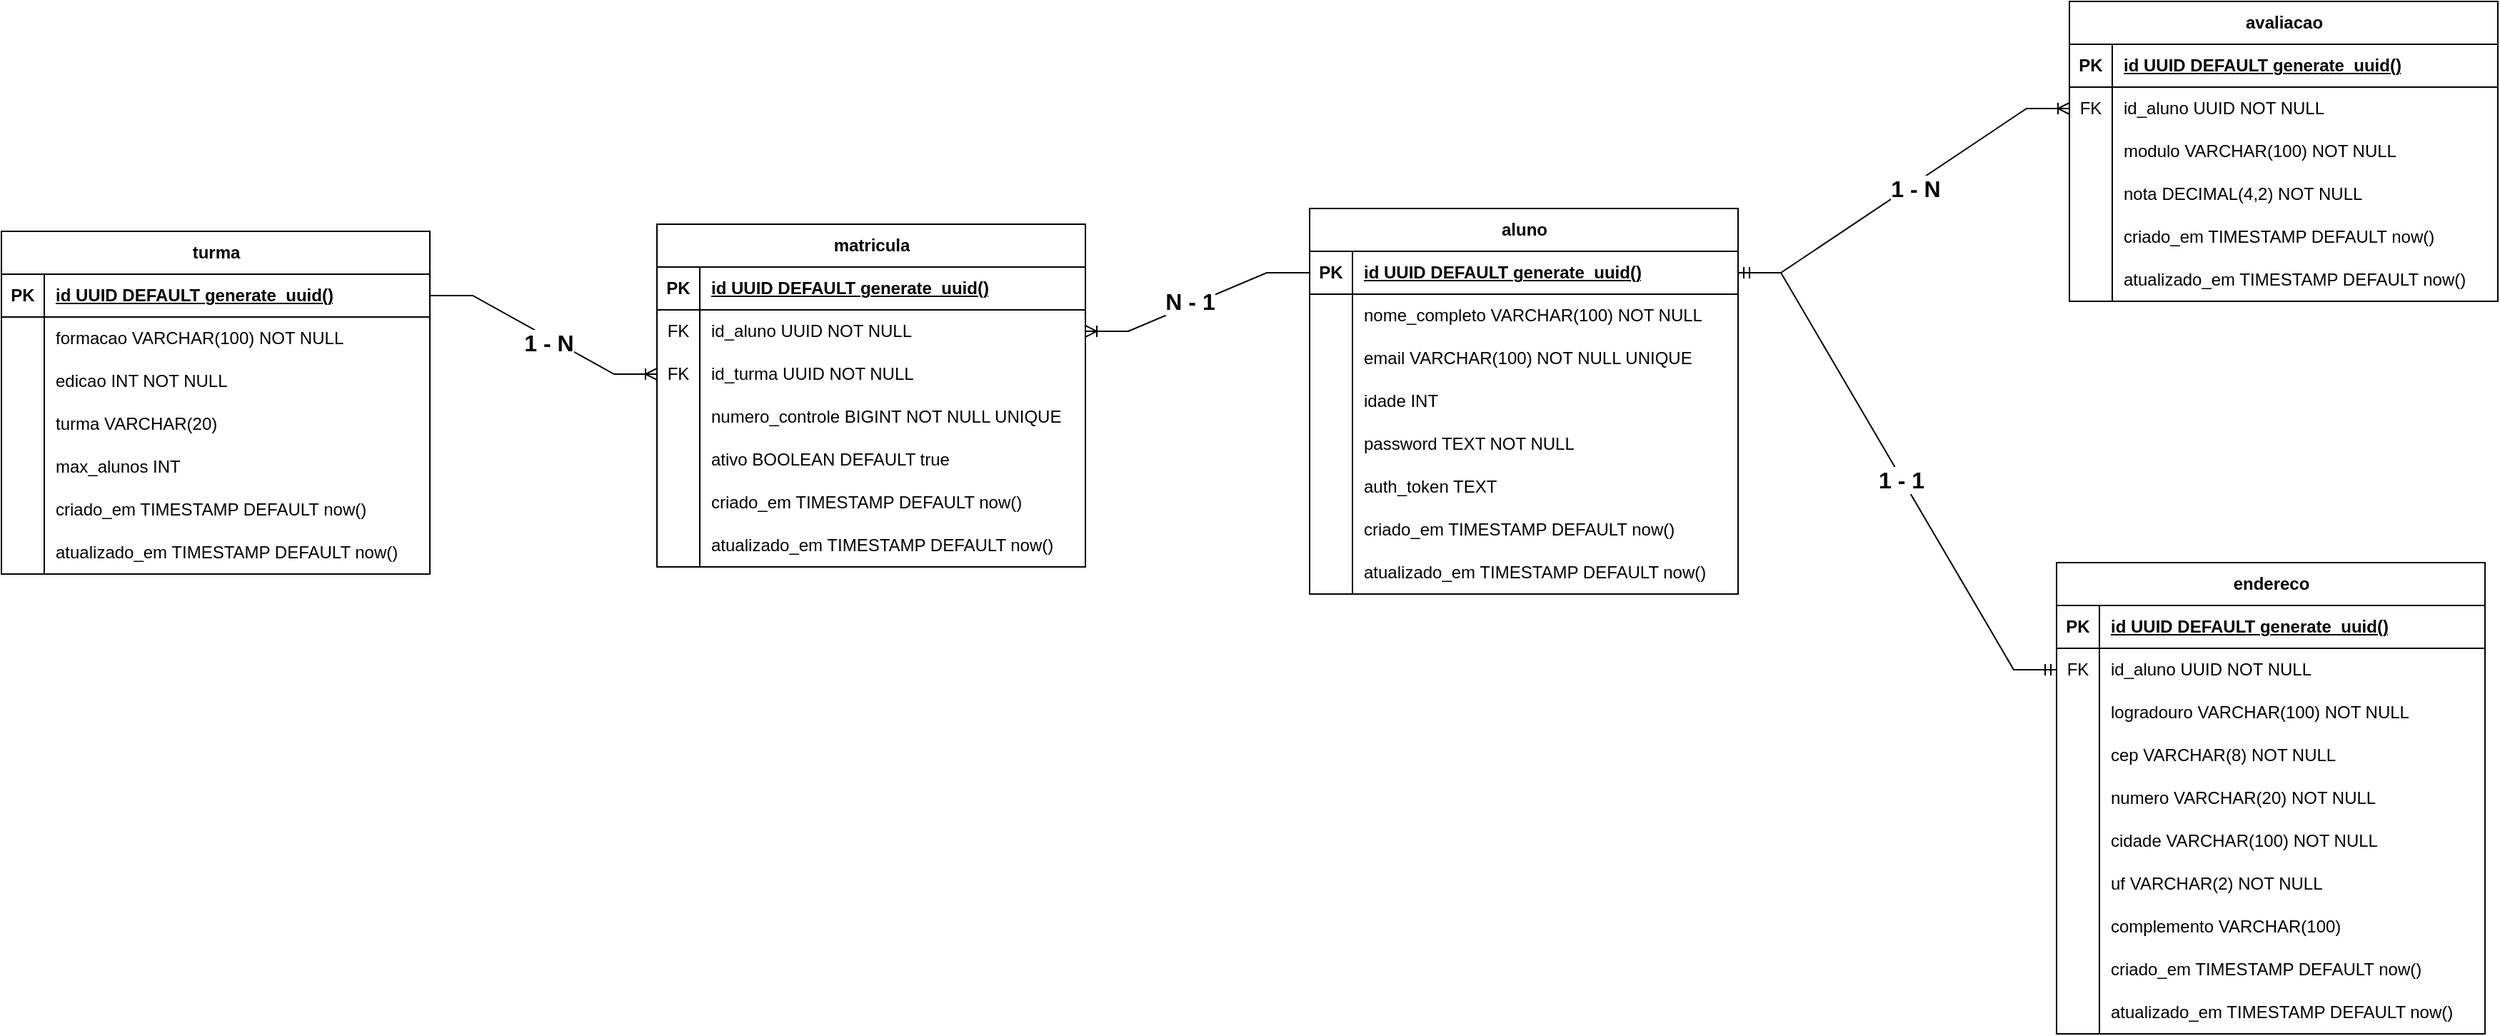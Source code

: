 <mxfile version="22.0.2" type="device">
  <diagram name="Página-1" id="MQckvQsG49HHgghjXmhb">
    <mxGraphModel dx="2475" dy="996" grid="0" gridSize="10" guides="0" tooltips="1" connect="1" arrows="1" fold="1" page="0" pageScale="1" pageWidth="827" pageHeight="1169" math="0" shadow="0">
      <root>
        <mxCell id="0" />
        <mxCell id="1" parent="0" />
        <mxCell id="dk0z6_nSJrX1rPPUBmj8-1" value="aluno" style="shape=table;startSize=30;container=1;collapsible=1;childLayout=tableLayout;fixedRows=1;rowLines=0;fontStyle=1;align=center;resizeLast=1;html=1;" parent="1" vertex="1">
          <mxGeometry x="-260" y="90" width="300" height="270" as="geometry" />
        </mxCell>
        <mxCell id="dk0z6_nSJrX1rPPUBmj8-2" value="" style="shape=tableRow;horizontal=0;startSize=0;swimlaneHead=0;swimlaneBody=0;fillColor=none;collapsible=0;dropTarget=0;points=[[0,0.5],[1,0.5]];portConstraint=eastwest;top=0;left=0;right=0;bottom=1;" parent="dk0z6_nSJrX1rPPUBmj8-1" vertex="1">
          <mxGeometry y="30" width="300" height="30" as="geometry" />
        </mxCell>
        <mxCell id="dk0z6_nSJrX1rPPUBmj8-3" value="PK" style="shape=partialRectangle;connectable=0;fillColor=none;top=0;left=0;bottom=0;right=0;fontStyle=1;overflow=hidden;whiteSpace=wrap;html=1;" parent="dk0z6_nSJrX1rPPUBmj8-2" vertex="1">
          <mxGeometry width="30" height="30" as="geometry">
            <mxRectangle width="30" height="30" as="alternateBounds" />
          </mxGeometry>
        </mxCell>
        <mxCell id="dk0z6_nSJrX1rPPUBmj8-4" value="id UUID DEFAULT generate_uuid()" style="shape=partialRectangle;connectable=0;fillColor=none;top=0;left=0;bottom=0;right=0;align=left;spacingLeft=6;fontStyle=5;overflow=hidden;whiteSpace=wrap;html=1;" parent="dk0z6_nSJrX1rPPUBmj8-2" vertex="1">
          <mxGeometry x="30" width="270" height="30" as="geometry">
            <mxRectangle width="270" height="30" as="alternateBounds" />
          </mxGeometry>
        </mxCell>
        <mxCell id="dk0z6_nSJrX1rPPUBmj8-5" value="" style="shape=tableRow;horizontal=0;startSize=0;swimlaneHead=0;swimlaneBody=0;fillColor=none;collapsible=0;dropTarget=0;points=[[0,0.5],[1,0.5]];portConstraint=eastwest;top=0;left=0;right=0;bottom=0;" parent="dk0z6_nSJrX1rPPUBmj8-1" vertex="1">
          <mxGeometry y="60" width="300" height="30" as="geometry" />
        </mxCell>
        <mxCell id="dk0z6_nSJrX1rPPUBmj8-6" value="" style="shape=partialRectangle;connectable=0;fillColor=none;top=0;left=0;bottom=0;right=0;editable=1;overflow=hidden;whiteSpace=wrap;html=1;" parent="dk0z6_nSJrX1rPPUBmj8-5" vertex="1">
          <mxGeometry width="30" height="30" as="geometry">
            <mxRectangle width="30" height="30" as="alternateBounds" />
          </mxGeometry>
        </mxCell>
        <mxCell id="dk0z6_nSJrX1rPPUBmj8-7" value="nome_completo VARCHAR(100) NOT NULL" style="shape=partialRectangle;connectable=0;fillColor=none;top=0;left=0;bottom=0;right=0;align=left;spacingLeft=6;overflow=hidden;whiteSpace=wrap;html=1;" parent="dk0z6_nSJrX1rPPUBmj8-5" vertex="1">
          <mxGeometry x="30" width="270" height="30" as="geometry">
            <mxRectangle width="270" height="30" as="alternateBounds" />
          </mxGeometry>
        </mxCell>
        <mxCell id="dk0z6_nSJrX1rPPUBmj8-8" value="" style="shape=tableRow;horizontal=0;startSize=0;swimlaneHead=0;swimlaneBody=0;fillColor=none;collapsible=0;dropTarget=0;points=[[0,0.5],[1,0.5]];portConstraint=eastwest;top=0;left=0;right=0;bottom=0;" parent="dk0z6_nSJrX1rPPUBmj8-1" vertex="1">
          <mxGeometry y="90" width="300" height="30" as="geometry" />
        </mxCell>
        <mxCell id="dk0z6_nSJrX1rPPUBmj8-9" value="" style="shape=partialRectangle;connectable=0;fillColor=none;top=0;left=0;bottom=0;right=0;editable=1;overflow=hidden;whiteSpace=wrap;html=1;" parent="dk0z6_nSJrX1rPPUBmj8-8" vertex="1">
          <mxGeometry width="30" height="30" as="geometry">
            <mxRectangle width="30" height="30" as="alternateBounds" />
          </mxGeometry>
        </mxCell>
        <mxCell id="dk0z6_nSJrX1rPPUBmj8-10" value="email VARCHAR(100) NOT NULL UNIQUE" style="shape=partialRectangle;connectable=0;fillColor=none;top=0;left=0;bottom=0;right=0;align=left;spacingLeft=6;overflow=hidden;whiteSpace=wrap;html=1;" parent="dk0z6_nSJrX1rPPUBmj8-8" vertex="1">
          <mxGeometry x="30" width="270" height="30" as="geometry">
            <mxRectangle width="270" height="30" as="alternateBounds" />
          </mxGeometry>
        </mxCell>
        <mxCell id="dk0z6_nSJrX1rPPUBmj8-11" value="" style="shape=tableRow;horizontal=0;startSize=0;swimlaneHead=0;swimlaneBody=0;fillColor=none;collapsible=0;dropTarget=0;points=[[0,0.5],[1,0.5]];portConstraint=eastwest;top=0;left=0;right=0;bottom=0;" parent="dk0z6_nSJrX1rPPUBmj8-1" vertex="1">
          <mxGeometry y="120" width="300" height="30" as="geometry" />
        </mxCell>
        <mxCell id="dk0z6_nSJrX1rPPUBmj8-12" value="" style="shape=partialRectangle;connectable=0;fillColor=none;top=0;left=0;bottom=0;right=0;editable=1;overflow=hidden;whiteSpace=wrap;html=1;" parent="dk0z6_nSJrX1rPPUBmj8-11" vertex="1">
          <mxGeometry width="30" height="30" as="geometry">
            <mxRectangle width="30" height="30" as="alternateBounds" />
          </mxGeometry>
        </mxCell>
        <mxCell id="dk0z6_nSJrX1rPPUBmj8-13" value="idade INT" style="shape=partialRectangle;connectable=0;fillColor=none;top=0;left=0;bottom=0;right=0;align=left;spacingLeft=6;overflow=hidden;whiteSpace=wrap;html=1;" parent="dk0z6_nSJrX1rPPUBmj8-11" vertex="1">
          <mxGeometry x="30" width="270" height="30" as="geometry">
            <mxRectangle width="270" height="30" as="alternateBounds" />
          </mxGeometry>
        </mxCell>
        <mxCell id="dk0z6_nSJrX1rPPUBmj8-14" style="shape=tableRow;horizontal=0;startSize=0;swimlaneHead=0;swimlaneBody=0;fillColor=none;collapsible=0;dropTarget=0;points=[[0,0.5],[1,0.5]];portConstraint=eastwest;top=0;left=0;right=0;bottom=0;" parent="dk0z6_nSJrX1rPPUBmj8-1" vertex="1">
          <mxGeometry y="150" width="300" height="30" as="geometry" />
        </mxCell>
        <mxCell id="dk0z6_nSJrX1rPPUBmj8-15" style="shape=partialRectangle;connectable=0;fillColor=none;top=0;left=0;bottom=0;right=0;editable=1;overflow=hidden;whiteSpace=wrap;html=1;" parent="dk0z6_nSJrX1rPPUBmj8-14" vertex="1">
          <mxGeometry width="30" height="30" as="geometry">
            <mxRectangle width="30" height="30" as="alternateBounds" />
          </mxGeometry>
        </mxCell>
        <mxCell id="dk0z6_nSJrX1rPPUBmj8-16" value="password TEXT NOT NULL" style="shape=partialRectangle;connectable=0;fillColor=none;top=0;left=0;bottom=0;right=0;align=left;spacingLeft=6;overflow=hidden;whiteSpace=wrap;html=1;" parent="dk0z6_nSJrX1rPPUBmj8-14" vertex="1">
          <mxGeometry x="30" width="270" height="30" as="geometry">
            <mxRectangle width="270" height="30" as="alternateBounds" />
          </mxGeometry>
        </mxCell>
        <mxCell id="dk0z6_nSJrX1rPPUBmj8-26" style="shape=tableRow;horizontal=0;startSize=0;swimlaneHead=0;swimlaneBody=0;fillColor=none;collapsible=0;dropTarget=0;points=[[0,0.5],[1,0.5]];portConstraint=eastwest;top=0;left=0;right=0;bottom=0;" parent="dk0z6_nSJrX1rPPUBmj8-1" vertex="1">
          <mxGeometry y="180" width="300" height="30" as="geometry" />
        </mxCell>
        <mxCell id="dk0z6_nSJrX1rPPUBmj8-27" style="shape=partialRectangle;connectable=0;fillColor=none;top=0;left=0;bottom=0;right=0;editable=1;overflow=hidden;whiteSpace=wrap;html=1;" parent="dk0z6_nSJrX1rPPUBmj8-26" vertex="1">
          <mxGeometry width="30" height="30" as="geometry">
            <mxRectangle width="30" height="30" as="alternateBounds" />
          </mxGeometry>
        </mxCell>
        <mxCell id="dk0z6_nSJrX1rPPUBmj8-28" value="auth_token TEXT" style="shape=partialRectangle;connectable=0;fillColor=none;top=0;left=0;bottom=0;right=0;align=left;spacingLeft=6;overflow=hidden;whiteSpace=wrap;html=1;" parent="dk0z6_nSJrX1rPPUBmj8-26" vertex="1">
          <mxGeometry x="30" width="270" height="30" as="geometry">
            <mxRectangle width="270" height="30" as="alternateBounds" />
          </mxGeometry>
        </mxCell>
        <mxCell id="dk0z6_nSJrX1rPPUBmj8-17" style="shape=tableRow;horizontal=0;startSize=0;swimlaneHead=0;swimlaneBody=0;fillColor=none;collapsible=0;dropTarget=0;points=[[0,0.5],[1,0.5]];portConstraint=eastwest;top=0;left=0;right=0;bottom=0;" parent="dk0z6_nSJrX1rPPUBmj8-1" vertex="1">
          <mxGeometry y="210" width="300" height="30" as="geometry" />
        </mxCell>
        <mxCell id="dk0z6_nSJrX1rPPUBmj8-18" style="shape=partialRectangle;connectable=0;fillColor=none;top=0;left=0;bottom=0;right=0;editable=1;overflow=hidden;whiteSpace=wrap;html=1;" parent="dk0z6_nSJrX1rPPUBmj8-17" vertex="1">
          <mxGeometry width="30" height="30" as="geometry">
            <mxRectangle width="30" height="30" as="alternateBounds" />
          </mxGeometry>
        </mxCell>
        <mxCell id="dk0z6_nSJrX1rPPUBmj8-19" value="criado_em TIMESTAMP DEFAULT now()" style="shape=partialRectangle;connectable=0;fillColor=none;top=0;left=0;bottom=0;right=0;align=left;spacingLeft=6;overflow=hidden;whiteSpace=wrap;html=1;" parent="dk0z6_nSJrX1rPPUBmj8-17" vertex="1">
          <mxGeometry x="30" width="270" height="30" as="geometry">
            <mxRectangle width="270" height="30" as="alternateBounds" />
          </mxGeometry>
        </mxCell>
        <mxCell id="dk0z6_nSJrX1rPPUBmj8-20" style="shape=tableRow;horizontal=0;startSize=0;swimlaneHead=0;swimlaneBody=0;fillColor=none;collapsible=0;dropTarget=0;points=[[0,0.5],[1,0.5]];portConstraint=eastwest;top=0;left=0;right=0;bottom=0;" parent="dk0z6_nSJrX1rPPUBmj8-1" vertex="1">
          <mxGeometry y="240" width="300" height="30" as="geometry" />
        </mxCell>
        <mxCell id="dk0z6_nSJrX1rPPUBmj8-21" style="shape=partialRectangle;connectable=0;fillColor=none;top=0;left=0;bottom=0;right=0;editable=1;overflow=hidden;whiteSpace=wrap;html=1;" parent="dk0z6_nSJrX1rPPUBmj8-20" vertex="1">
          <mxGeometry width="30" height="30" as="geometry">
            <mxRectangle width="30" height="30" as="alternateBounds" />
          </mxGeometry>
        </mxCell>
        <mxCell id="dk0z6_nSJrX1rPPUBmj8-22" value="atualizado_em TIMESTAMP DEFAULT now()" style="shape=partialRectangle;connectable=0;fillColor=none;top=0;left=0;bottom=0;right=0;align=left;spacingLeft=6;overflow=hidden;whiteSpace=wrap;html=1;" parent="dk0z6_nSJrX1rPPUBmj8-20" vertex="1">
          <mxGeometry x="30" width="270" height="30" as="geometry">
            <mxRectangle width="270" height="30" as="alternateBounds" />
          </mxGeometry>
        </mxCell>
        <mxCell id="dk0z6_nSJrX1rPPUBmj8-29" value="endereco" style="shape=table;startSize=30;container=1;collapsible=1;childLayout=tableLayout;fixedRows=1;rowLines=0;fontStyle=1;align=center;resizeLast=1;html=1;" parent="1" vertex="1">
          <mxGeometry x="263" y="338" width="300" height="330" as="geometry" />
        </mxCell>
        <mxCell id="dk0z6_nSJrX1rPPUBmj8-30" value="" style="shape=tableRow;horizontal=0;startSize=0;swimlaneHead=0;swimlaneBody=0;fillColor=none;collapsible=0;dropTarget=0;points=[[0,0.5],[1,0.5]];portConstraint=eastwest;top=0;left=0;right=0;bottom=1;" parent="dk0z6_nSJrX1rPPUBmj8-29" vertex="1">
          <mxGeometry y="30" width="300" height="30" as="geometry" />
        </mxCell>
        <mxCell id="dk0z6_nSJrX1rPPUBmj8-31" value="PK" style="shape=partialRectangle;connectable=0;fillColor=none;top=0;left=0;bottom=0;right=0;fontStyle=1;overflow=hidden;whiteSpace=wrap;html=1;" parent="dk0z6_nSJrX1rPPUBmj8-30" vertex="1">
          <mxGeometry width="30" height="30" as="geometry">
            <mxRectangle width="30" height="30" as="alternateBounds" />
          </mxGeometry>
        </mxCell>
        <mxCell id="dk0z6_nSJrX1rPPUBmj8-32" value="id UUID DEFAULT generate_uuid()" style="shape=partialRectangle;connectable=0;fillColor=none;top=0;left=0;bottom=0;right=0;align=left;spacingLeft=6;fontStyle=5;overflow=hidden;whiteSpace=wrap;html=1;" parent="dk0z6_nSJrX1rPPUBmj8-30" vertex="1">
          <mxGeometry x="30" width="270" height="30" as="geometry">
            <mxRectangle width="270" height="30" as="alternateBounds" />
          </mxGeometry>
        </mxCell>
        <mxCell id="dk0z6_nSJrX1rPPUBmj8-61" style="shape=tableRow;horizontal=0;startSize=0;swimlaneHead=0;swimlaneBody=0;fillColor=none;collapsible=0;dropTarget=0;points=[[0,0.5],[1,0.5]];portConstraint=eastwest;top=0;left=0;right=0;bottom=0;" parent="dk0z6_nSJrX1rPPUBmj8-29" vertex="1">
          <mxGeometry y="60" width="300" height="30" as="geometry" />
        </mxCell>
        <mxCell id="dk0z6_nSJrX1rPPUBmj8-62" value="FK" style="shape=partialRectangle;connectable=0;fillColor=none;top=0;left=0;bottom=0;right=0;editable=1;overflow=hidden;whiteSpace=wrap;html=1;" parent="dk0z6_nSJrX1rPPUBmj8-61" vertex="1">
          <mxGeometry width="30" height="30" as="geometry">
            <mxRectangle width="30" height="30" as="alternateBounds" />
          </mxGeometry>
        </mxCell>
        <mxCell id="dk0z6_nSJrX1rPPUBmj8-63" value="id_aluno UUID NOT NULL" style="shape=partialRectangle;connectable=0;fillColor=none;top=0;left=0;bottom=0;right=0;align=left;spacingLeft=6;overflow=hidden;whiteSpace=wrap;html=1;" parent="dk0z6_nSJrX1rPPUBmj8-61" vertex="1">
          <mxGeometry x="30" width="270" height="30" as="geometry">
            <mxRectangle width="270" height="30" as="alternateBounds" />
          </mxGeometry>
        </mxCell>
        <mxCell id="dk0z6_nSJrX1rPPUBmj8-33" value="" style="shape=tableRow;horizontal=0;startSize=0;swimlaneHead=0;swimlaneBody=0;fillColor=none;collapsible=0;dropTarget=0;points=[[0,0.5],[1,0.5]];portConstraint=eastwest;top=0;left=0;right=0;bottom=0;" parent="dk0z6_nSJrX1rPPUBmj8-29" vertex="1">
          <mxGeometry y="90" width="300" height="30" as="geometry" />
        </mxCell>
        <mxCell id="dk0z6_nSJrX1rPPUBmj8-34" value="" style="shape=partialRectangle;connectable=0;fillColor=none;top=0;left=0;bottom=0;right=0;editable=1;overflow=hidden;whiteSpace=wrap;html=1;" parent="dk0z6_nSJrX1rPPUBmj8-33" vertex="1">
          <mxGeometry width="30" height="30" as="geometry">
            <mxRectangle width="30" height="30" as="alternateBounds" />
          </mxGeometry>
        </mxCell>
        <mxCell id="dk0z6_nSJrX1rPPUBmj8-35" value="logradouro VARCHAR(100) NOT NULL" style="shape=partialRectangle;connectable=0;fillColor=none;top=0;left=0;bottom=0;right=0;align=left;spacingLeft=6;overflow=hidden;whiteSpace=wrap;html=1;" parent="dk0z6_nSJrX1rPPUBmj8-33" vertex="1">
          <mxGeometry x="30" width="270" height="30" as="geometry">
            <mxRectangle width="270" height="30" as="alternateBounds" />
          </mxGeometry>
        </mxCell>
        <mxCell id="dk0z6_nSJrX1rPPUBmj8-36" value="" style="shape=tableRow;horizontal=0;startSize=0;swimlaneHead=0;swimlaneBody=0;fillColor=none;collapsible=0;dropTarget=0;points=[[0,0.5],[1,0.5]];portConstraint=eastwest;top=0;left=0;right=0;bottom=0;" parent="dk0z6_nSJrX1rPPUBmj8-29" vertex="1">
          <mxGeometry y="120" width="300" height="30" as="geometry" />
        </mxCell>
        <mxCell id="dk0z6_nSJrX1rPPUBmj8-37" value="" style="shape=partialRectangle;connectable=0;fillColor=none;top=0;left=0;bottom=0;right=0;editable=1;overflow=hidden;whiteSpace=wrap;html=1;" parent="dk0z6_nSJrX1rPPUBmj8-36" vertex="1">
          <mxGeometry width="30" height="30" as="geometry">
            <mxRectangle width="30" height="30" as="alternateBounds" />
          </mxGeometry>
        </mxCell>
        <mxCell id="dk0z6_nSJrX1rPPUBmj8-38" value="cep VARCHAR(8) NOT NULL" style="shape=partialRectangle;connectable=0;fillColor=none;top=0;left=0;bottom=0;right=0;align=left;spacingLeft=6;overflow=hidden;whiteSpace=wrap;html=1;" parent="dk0z6_nSJrX1rPPUBmj8-36" vertex="1">
          <mxGeometry x="30" width="270" height="30" as="geometry">
            <mxRectangle width="270" height="30" as="alternateBounds" />
          </mxGeometry>
        </mxCell>
        <mxCell id="dk0z6_nSJrX1rPPUBmj8-39" value="" style="shape=tableRow;horizontal=0;startSize=0;swimlaneHead=0;swimlaneBody=0;fillColor=none;collapsible=0;dropTarget=0;points=[[0,0.5],[1,0.5]];portConstraint=eastwest;top=0;left=0;right=0;bottom=0;" parent="dk0z6_nSJrX1rPPUBmj8-29" vertex="1">
          <mxGeometry y="150" width="300" height="30" as="geometry" />
        </mxCell>
        <mxCell id="dk0z6_nSJrX1rPPUBmj8-40" value="" style="shape=partialRectangle;connectable=0;fillColor=none;top=0;left=0;bottom=0;right=0;editable=1;overflow=hidden;whiteSpace=wrap;html=1;" parent="dk0z6_nSJrX1rPPUBmj8-39" vertex="1">
          <mxGeometry width="30" height="30" as="geometry">
            <mxRectangle width="30" height="30" as="alternateBounds" />
          </mxGeometry>
        </mxCell>
        <mxCell id="dk0z6_nSJrX1rPPUBmj8-41" value="numero VARCHAR(20) NOT NULL" style="shape=partialRectangle;connectable=0;fillColor=none;top=0;left=0;bottom=0;right=0;align=left;spacingLeft=6;overflow=hidden;whiteSpace=wrap;html=1;" parent="dk0z6_nSJrX1rPPUBmj8-39" vertex="1">
          <mxGeometry x="30" width="270" height="30" as="geometry">
            <mxRectangle width="270" height="30" as="alternateBounds" />
          </mxGeometry>
        </mxCell>
        <mxCell id="dk0z6_nSJrX1rPPUBmj8-42" style="shape=tableRow;horizontal=0;startSize=0;swimlaneHead=0;swimlaneBody=0;fillColor=none;collapsible=0;dropTarget=0;points=[[0,0.5],[1,0.5]];portConstraint=eastwest;top=0;left=0;right=0;bottom=0;" parent="dk0z6_nSJrX1rPPUBmj8-29" vertex="1">
          <mxGeometry y="180" width="300" height="30" as="geometry" />
        </mxCell>
        <mxCell id="dk0z6_nSJrX1rPPUBmj8-43" style="shape=partialRectangle;connectable=0;fillColor=none;top=0;left=0;bottom=0;right=0;editable=1;overflow=hidden;whiteSpace=wrap;html=1;" parent="dk0z6_nSJrX1rPPUBmj8-42" vertex="1">
          <mxGeometry width="30" height="30" as="geometry">
            <mxRectangle width="30" height="30" as="alternateBounds" />
          </mxGeometry>
        </mxCell>
        <mxCell id="dk0z6_nSJrX1rPPUBmj8-44" value="cidade VARCHAR(100) NOT NULL" style="shape=partialRectangle;connectable=0;fillColor=none;top=0;left=0;bottom=0;right=0;align=left;spacingLeft=6;overflow=hidden;whiteSpace=wrap;html=1;" parent="dk0z6_nSJrX1rPPUBmj8-42" vertex="1">
          <mxGeometry x="30" width="270" height="30" as="geometry">
            <mxRectangle width="270" height="30" as="alternateBounds" />
          </mxGeometry>
        </mxCell>
        <mxCell id="dk0z6_nSJrX1rPPUBmj8-58" style="shape=tableRow;horizontal=0;startSize=0;swimlaneHead=0;swimlaneBody=0;fillColor=none;collapsible=0;dropTarget=0;points=[[0,0.5],[1,0.5]];portConstraint=eastwest;top=0;left=0;right=0;bottom=0;" parent="dk0z6_nSJrX1rPPUBmj8-29" vertex="1">
          <mxGeometry y="210" width="300" height="30" as="geometry" />
        </mxCell>
        <mxCell id="dk0z6_nSJrX1rPPUBmj8-59" style="shape=partialRectangle;connectable=0;fillColor=none;top=0;left=0;bottom=0;right=0;editable=1;overflow=hidden;whiteSpace=wrap;html=1;" parent="dk0z6_nSJrX1rPPUBmj8-58" vertex="1">
          <mxGeometry width="30" height="30" as="geometry">
            <mxRectangle width="30" height="30" as="alternateBounds" />
          </mxGeometry>
        </mxCell>
        <mxCell id="dk0z6_nSJrX1rPPUBmj8-60" value="uf VARCHAR(2) NOT NULL" style="shape=partialRectangle;connectable=0;fillColor=none;top=0;left=0;bottom=0;right=0;align=left;spacingLeft=6;overflow=hidden;whiteSpace=wrap;html=1;" parent="dk0z6_nSJrX1rPPUBmj8-58" vertex="1">
          <mxGeometry x="30" width="270" height="30" as="geometry">
            <mxRectangle width="270" height="30" as="alternateBounds" />
          </mxGeometry>
        </mxCell>
        <mxCell id="dk0z6_nSJrX1rPPUBmj8-55" style="shape=tableRow;horizontal=0;startSize=0;swimlaneHead=0;swimlaneBody=0;fillColor=none;collapsible=0;dropTarget=0;points=[[0,0.5],[1,0.5]];portConstraint=eastwest;top=0;left=0;right=0;bottom=0;" parent="dk0z6_nSJrX1rPPUBmj8-29" vertex="1">
          <mxGeometry y="240" width="300" height="30" as="geometry" />
        </mxCell>
        <mxCell id="dk0z6_nSJrX1rPPUBmj8-56" style="shape=partialRectangle;connectable=0;fillColor=none;top=0;left=0;bottom=0;right=0;editable=1;overflow=hidden;whiteSpace=wrap;html=1;" parent="dk0z6_nSJrX1rPPUBmj8-55" vertex="1">
          <mxGeometry width="30" height="30" as="geometry">
            <mxRectangle width="30" height="30" as="alternateBounds" />
          </mxGeometry>
        </mxCell>
        <mxCell id="dk0z6_nSJrX1rPPUBmj8-57" value="complemento VARCHAR(100)" style="shape=partialRectangle;connectable=0;fillColor=none;top=0;left=0;bottom=0;right=0;align=left;spacingLeft=6;overflow=hidden;whiteSpace=wrap;html=1;" parent="dk0z6_nSJrX1rPPUBmj8-55" vertex="1">
          <mxGeometry x="30" width="270" height="30" as="geometry">
            <mxRectangle width="270" height="30" as="alternateBounds" />
          </mxGeometry>
        </mxCell>
        <mxCell id="dk0z6_nSJrX1rPPUBmj8-48" style="shape=tableRow;horizontal=0;startSize=0;swimlaneHead=0;swimlaneBody=0;fillColor=none;collapsible=0;dropTarget=0;points=[[0,0.5],[1,0.5]];portConstraint=eastwest;top=0;left=0;right=0;bottom=0;" parent="dk0z6_nSJrX1rPPUBmj8-29" vertex="1">
          <mxGeometry y="270" width="300" height="30" as="geometry" />
        </mxCell>
        <mxCell id="dk0z6_nSJrX1rPPUBmj8-49" style="shape=partialRectangle;connectable=0;fillColor=none;top=0;left=0;bottom=0;right=0;editable=1;overflow=hidden;whiteSpace=wrap;html=1;" parent="dk0z6_nSJrX1rPPUBmj8-48" vertex="1">
          <mxGeometry width="30" height="30" as="geometry">
            <mxRectangle width="30" height="30" as="alternateBounds" />
          </mxGeometry>
        </mxCell>
        <mxCell id="dk0z6_nSJrX1rPPUBmj8-50" value="criado_em TIMESTAMP DEFAULT now()" style="shape=partialRectangle;connectable=0;fillColor=none;top=0;left=0;bottom=0;right=0;align=left;spacingLeft=6;overflow=hidden;whiteSpace=wrap;html=1;" parent="dk0z6_nSJrX1rPPUBmj8-48" vertex="1">
          <mxGeometry x="30" width="270" height="30" as="geometry">
            <mxRectangle width="270" height="30" as="alternateBounds" />
          </mxGeometry>
        </mxCell>
        <mxCell id="dk0z6_nSJrX1rPPUBmj8-51" style="shape=tableRow;horizontal=0;startSize=0;swimlaneHead=0;swimlaneBody=0;fillColor=none;collapsible=0;dropTarget=0;points=[[0,0.5],[1,0.5]];portConstraint=eastwest;top=0;left=0;right=0;bottom=0;" parent="dk0z6_nSJrX1rPPUBmj8-29" vertex="1">
          <mxGeometry y="300" width="300" height="30" as="geometry" />
        </mxCell>
        <mxCell id="dk0z6_nSJrX1rPPUBmj8-52" style="shape=partialRectangle;connectable=0;fillColor=none;top=0;left=0;bottom=0;right=0;editable=1;overflow=hidden;whiteSpace=wrap;html=1;" parent="dk0z6_nSJrX1rPPUBmj8-51" vertex="1">
          <mxGeometry width="30" height="30" as="geometry">
            <mxRectangle width="30" height="30" as="alternateBounds" />
          </mxGeometry>
        </mxCell>
        <mxCell id="dk0z6_nSJrX1rPPUBmj8-53" value="atualizado_em TIMESTAMP DEFAULT now()" style="shape=partialRectangle;connectable=0;fillColor=none;top=0;left=0;bottom=0;right=0;align=left;spacingLeft=6;overflow=hidden;whiteSpace=wrap;html=1;" parent="dk0z6_nSJrX1rPPUBmj8-51" vertex="1">
          <mxGeometry x="30" width="270" height="30" as="geometry">
            <mxRectangle width="270" height="30" as="alternateBounds" />
          </mxGeometry>
        </mxCell>
        <mxCell id="dk0z6_nSJrX1rPPUBmj8-64" value="avaliacao" style="shape=table;startSize=30;container=1;collapsible=1;childLayout=tableLayout;fixedRows=1;rowLines=0;fontStyle=1;align=center;resizeLast=1;html=1;" parent="1" vertex="1">
          <mxGeometry x="272" y="-55" width="300" height="210" as="geometry" />
        </mxCell>
        <mxCell id="dk0z6_nSJrX1rPPUBmj8-65" value="" style="shape=tableRow;horizontal=0;startSize=0;swimlaneHead=0;swimlaneBody=0;fillColor=none;collapsible=0;dropTarget=0;points=[[0,0.5],[1,0.5]];portConstraint=eastwest;top=0;left=0;right=0;bottom=1;" parent="dk0z6_nSJrX1rPPUBmj8-64" vertex="1">
          <mxGeometry y="30" width="300" height="30" as="geometry" />
        </mxCell>
        <mxCell id="dk0z6_nSJrX1rPPUBmj8-66" value="PK" style="shape=partialRectangle;connectable=0;fillColor=none;top=0;left=0;bottom=0;right=0;fontStyle=1;overflow=hidden;whiteSpace=wrap;html=1;" parent="dk0z6_nSJrX1rPPUBmj8-65" vertex="1">
          <mxGeometry width="30" height="30" as="geometry">
            <mxRectangle width="30" height="30" as="alternateBounds" />
          </mxGeometry>
        </mxCell>
        <mxCell id="dk0z6_nSJrX1rPPUBmj8-67" value="id UUID DEFAULT generate_uuid()" style="shape=partialRectangle;connectable=0;fillColor=none;top=0;left=0;bottom=0;right=0;align=left;spacingLeft=6;fontStyle=5;overflow=hidden;whiteSpace=wrap;html=1;" parent="dk0z6_nSJrX1rPPUBmj8-65" vertex="1">
          <mxGeometry x="30" width="270" height="30" as="geometry">
            <mxRectangle width="270" height="30" as="alternateBounds" />
          </mxGeometry>
        </mxCell>
        <mxCell id="dk0z6_nSJrX1rPPUBmj8-68" style="shape=tableRow;horizontal=0;startSize=0;swimlaneHead=0;swimlaneBody=0;fillColor=none;collapsible=0;dropTarget=0;points=[[0,0.5],[1,0.5]];portConstraint=eastwest;top=0;left=0;right=0;bottom=0;" parent="dk0z6_nSJrX1rPPUBmj8-64" vertex="1">
          <mxGeometry y="60" width="300" height="30" as="geometry" />
        </mxCell>
        <mxCell id="dk0z6_nSJrX1rPPUBmj8-69" value="FK" style="shape=partialRectangle;connectable=0;fillColor=none;top=0;left=0;bottom=0;right=0;editable=1;overflow=hidden;whiteSpace=wrap;html=1;" parent="dk0z6_nSJrX1rPPUBmj8-68" vertex="1">
          <mxGeometry width="30" height="30" as="geometry">
            <mxRectangle width="30" height="30" as="alternateBounds" />
          </mxGeometry>
        </mxCell>
        <mxCell id="dk0z6_nSJrX1rPPUBmj8-70" value="id_aluno UUID NOT NULL" style="shape=partialRectangle;connectable=0;fillColor=none;top=0;left=0;bottom=0;right=0;align=left;spacingLeft=6;overflow=hidden;whiteSpace=wrap;html=1;" parent="dk0z6_nSJrX1rPPUBmj8-68" vertex="1">
          <mxGeometry x="30" width="270" height="30" as="geometry">
            <mxRectangle width="270" height="30" as="alternateBounds" />
          </mxGeometry>
        </mxCell>
        <mxCell id="dk0z6_nSJrX1rPPUBmj8-71" value="" style="shape=tableRow;horizontal=0;startSize=0;swimlaneHead=0;swimlaneBody=0;fillColor=none;collapsible=0;dropTarget=0;points=[[0,0.5],[1,0.5]];portConstraint=eastwest;top=0;left=0;right=0;bottom=0;" parent="dk0z6_nSJrX1rPPUBmj8-64" vertex="1">
          <mxGeometry y="90" width="300" height="30" as="geometry" />
        </mxCell>
        <mxCell id="dk0z6_nSJrX1rPPUBmj8-72" value="" style="shape=partialRectangle;connectable=0;fillColor=none;top=0;left=0;bottom=0;right=0;editable=1;overflow=hidden;whiteSpace=wrap;html=1;" parent="dk0z6_nSJrX1rPPUBmj8-71" vertex="1">
          <mxGeometry width="30" height="30" as="geometry">
            <mxRectangle width="30" height="30" as="alternateBounds" />
          </mxGeometry>
        </mxCell>
        <mxCell id="dk0z6_nSJrX1rPPUBmj8-73" value="modulo VARCHAR(100) NOT NULL" style="shape=partialRectangle;connectable=0;fillColor=none;top=0;left=0;bottom=0;right=0;align=left;spacingLeft=6;overflow=hidden;whiteSpace=wrap;html=1;" parent="dk0z6_nSJrX1rPPUBmj8-71" vertex="1">
          <mxGeometry x="30" width="270" height="30" as="geometry">
            <mxRectangle width="270" height="30" as="alternateBounds" />
          </mxGeometry>
        </mxCell>
        <mxCell id="dk0z6_nSJrX1rPPUBmj8-74" value="" style="shape=tableRow;horizontal=0;startSize=0;swimlaneHead=0;swimlaneBody=0;fillColor=none;collapsible=0;dropTarget=0;points=[[0,0.5],[1,0.5]];portConstraint=eastwest;top=0;left=0;right=0;bottom=0;" parent="dk0z6_nSJrX1rPPUBmj8-64" vertex="1">
          <mxGeometry y="120" width="300" height="30" as="geometry" />
        </mxCell>
        <mxCell id="dk0z6_nSJrX1rPPUBmj8-75" value="" style="shape=partialRectangle;connectable=0;fillColor=none;top=0;left=0;bottom=0;right=0;editable=1;overflow=hidden;whiteSpace=wrap;html=1;" parent="dk0z6_nSJrX1rPPUBmj8-74" vertex="1">
          <mxGeometry width="30" height="30" as="geometry">
            <mxRectangle width="30" height="30" as="alternateBounds" />
          </mxGeometry>
        </mxCell>
        <mxCell id="dk0z6_nSJrX1rPPUBmj8-76" value="nota DECIMAL(4,2) NOT NULL" style="shape=partialRectangle;connectable=0;fillColor=none;top=0;left=0;bottom=0;right=0;align=left;spacingLeft=6;overflow=hidden;whiteSpace=wrap;html=1;" parent="dk0z6_nSJrX1rPPUBmj8-74" vertex="1">
          <mxGeometry x="30" width="270" height="30" as="geometry">
            <mxRectangle width="270" height="30" as="alternateBounds" />
          </mxGeometry>
        </mxCell>
        <mxCell id="dk0z6_nSJrX1rPPUBmj8-89" style="shape=tableRow;horizontal=0;startSize=0;swimlaneHead=0;swimlaneBody=0;fillColor=none;collapsible=0;dropTarget=0;points=[[0,0.5],[1,0.5]];portConstraint=eastwest;top=0;left=0;right=0;bottom=0;" parent="dk0z6_nSJrX1rPPUBmj8-64" vertex="1">
          <mxGeometry y="150" width="300" height="30" as="geometry" />
        </mxCell>
        <mxCell id="dk0z6_nSJrX1rPPUBmj8-90" style="shape=partialRectangle;connectable=0;fillColor=none;top=0;left=0;bottom=0;right=0;editable=1;overflow=hidden;whiteSpace=wrap;html=1;" parent="dk0z6_nSJrX1rPPUBmj8-89" vertex="1">
          <mxGeometry width="30" height="30" as="geometry">
            <mxRectangle width="30" height="30" as="alternateBounds" />
          </mxGeometry>
        </mxCell>
        <mxCell id="dk0z6_nSJrX1rPPUBmj8-91" value="criado_em TIMESTAMP DEFAULT now()" style="shape=partialRectangle;connectable=0;fillColor=none;top=0;left=0;bottom=0;right=0;align=left;spacingLeft=6;overflow=hidden;whiteSpace=wrap;html=1;" parent="dk0z6_nSJrX1rPPUBmj8-89" vertex="1">
          <mxGeometry x="30" width="270" height="30" as="geometry">
            <mxRectangle width="270" height="30" as="alternateBounds" />
          </mxGeometry>
        </mxCell>
        <mxCell id="dk0z6_nSJrX1rPPUBmj8-92" style="shape=tableRow;horizontal=0;startSize=0;swimlaneHead=0;swimlaneBody=0;fillColor=none;collapsible=0;dropTarget=0;points=[[0,0.5],[1,0.5]];portConstraint=eastwest;top=0;left=0;right=0;bottom=0;" parent="dk0z6_nSJrX1rPPUBmj8-64" vertex="1">
          <mxGeometry y="180" width="300" height="30" as="geometry" />
        </mxCell>
        <mxCell id="dk0z6_nSJrX1rPPUBmj8-93" style="shape=partialRectangle;connectable=0;fillColor=none;top=0;left=0;bottom=0;right=0;editable=1;overflow=hidden;whiteSpace=wrap;html=1;" parent="dk0z6_nSJrX1rPPUBmj8-92" vertex="1">
          <mxGeometry width="30" height="30" as="geometry">
            <mxRectangle width="30" height="30" as="alternateBounds" />
          </mxGeometry>
        </mxCell>
        <mxCell id="dk0z6_nSJrX1rPPUBmj8-94" value="atualizado_em TIMESTAMP DEFAULT now()" style="shape=partialRectangle;connectable=0;fillColor=none;top=0;left=0;bottom=0;right=0;align=left;spacingLeft=6;overflow=hidden;whiteSpace=wrap;html=1;" parent="dk0z6_nSJrX1rPPUBmj8-92" vertex="1">
          <mxGeometry x="30" width="270" height="30" as="geometry">
            <mxRectangle width="270" height="30" as="alternateBounds" />
          </mxGeometry>
        </mxCell>
        <mxCell id="dk0z6_nSJrX1rPPUBmj8-96" value="" style="edgeStyle=entityRelationEdgeStyle;fontSize=12;html=1;endArrow=ERoneToMany;rounded=0;" parent="1" source="dk0z6_nSJrX1rPPUBmj8-2" target="dk0z6_nSJrX1rPPUBmj8-68" edge="1">
          <mxGeometry width="100" height="100" relative="1" as="geometry">
            <mxPoint x="180" y="320" as="sourcePoint" />
            <mxPoint x="280" y="220" as="targetPoint" />
          </mxGeometry>
        </mxCell>
        <mxCell id="P0CraotJ-d7IBRiCWGUE-50" value="&lt;b&gt;&lt;font style=&quot;font-size: 16px;&quot;&gt;1 - N&lt;/font&gt;&lt;/b&gt;" style="edgeLabel;html=1;align=center;verticalAlign=middle;resizable=0;points=[];" vertex="1" connectable="0" parent="dk0z6_nSJrX1rPPUBmj8-96">
          <mxGeometry x="0.058" y="-3" relative="1" as="geometry">
            <mxPoint as="offset" />
          </mxGeometry>
        </mxCell>
        <mxCell id="dk0z6_nSJrX1rPPUBmj8-97" value="" style="edgeStyle=entityRelationEdgeStyle;fontSize=12;html=1;endArrow=ERmandOne;startArrow=ERmandOne;rounded=0;" parent="1" source="dk0z6_nSJrX1rPPUBmj8-61" target="dk0z6_nSJrX1rPPUBmj8-2" edge="1">
          <mxGeometry width="100" height="100" relative="1" as="geometry">
            <mxPoint y="320" as="sourcePoint" />
            <mxPoint x="100" y="220" as="targetPoint" />
            <Array as="points">
              <mxPoint x="-347" y="371" />
            </Array>
          </mxGeometry>
        </mxCell>
        <mxCell id="P0CraotJ-d7IBRiCWGUE-51" value="&lt;font size=&quot;1&quot; style=&quot;&quot;&gt;&lt;b style=&quot;font-size: 16px;&quot;&gt;1 - 1&lt;/b&gt;&lt;/font&gt;" style="edgeLabel;html=1;align=center;verticalAlign=middle;resizable=0;points=[];" vertex="1" connectable="0" parent="dk0z6_nSJrX1rPPUBmj8-97">
          <mxGeometry x="-0.031" y="1" relative="1" as="geometry">
            <mxPoint as="offset" />
          </mxGeometry>
        </mxCell>
        <mxCell id="P0CraotJ-d7IBRiCWGUE-1" value="turma" style="shape=table;startSize=30;container=1;collapsible=1;childLayout=tableLayout;fixedRows=1;rowLines=0;fontStyle=1;align=center;resizeLast=1;html=1;" vertex="1" parent="1">
          <mxGeometry x="-1176" y="106" width="300" height="240" as="geometry" />
        </mxCell>
        <mxCell id="P0CraotJ-d7IBRiCWGUE-2" value="" style="shape=tableRow;horizontal=0;startSize=0;swimlaneHead=0;swimlaneBody=0;fillColor=none;collapsible=0;dropTarget=0;points=[[0,0.5],[1,0.5]];portConstraint=eastwest;top=0;left=0;right=0;bottom=1;" vertex="1" parent="P0CraotJ-d7IBRiCWGUE-1">
          <mxGeometry y="30" width="300" height="30" as="geometry" />
        </mxCell>
        <mxCell id="P0CraotJ-d7IBRiCWGUE-3" value="PK" style="shape=partialRectangle;connectable=0;fillColor=none;top=0;left=0;bottom=0;right=0;fontStyle=1;overflow=hidden;whiteSpace=wrap;html=1;" vertex="1" parent="P0CraotJ-d7IBRiCWGUE-2">
          <mxGeometry width="30" height="30" as="geometry">
            <mxRectangle width="30" height="30" as="alternateBounds" />
          </mxGeometry>
        </mxCell>
        <mxCell id="P0CraotJ-d7IBRiCWGUE-4" value="id UUID DEFAULT generate_uuid()" style="shape=partialRectangle;connectable=0;fillColor=none;top=0;left=0;bottom=0;right=0;align=left;spacingLeft=6;fontStyle=5;overflow=hidden;whiteSpace=wrap;html=1;" vertex="1" parent="P0CraotJ-d7IBRiCWGUE-2">
          <mxGeometry x="30" width="270" height="30" as="geometry">
            <mxRectangle width="270" height="30" as="alternateBounds" />
          </mxGeometry>
        </mxCell>
        <mxCell id="P0CraotJ-d7IBRiCWGUE-5" style="shape=tableRow;horizontal=0;startSize=0;swimlaneHead=0;swimlaneBody=0;fillColor=none;collapsible=0;dropTarget=0;points=[[0,0.5],[1,0.5]];portConstraint=eastwest;top=0;left=0;right=0;bottom=0;" vertex="1" parent="P0CraotJ-d7IBRiCWGUE-1">
          <mxGeometry y="60" width="300" height="30" as="geometry" />
        </mxCell>
        <mxCell id="P0CraotJ-d7IBRiCWGUE-6" value="" style="shape=partialRectangle;connectable=0;fillColor=none;top=0;left=0;bottom=0;right=0;editable=1;overflow=hidden;whiteSpace=wrap;html=1;" vertex="1" parent="P0CraotJ-d7IBRiCWGUE-5">
          <mxGeometry width="30" height="30" as="geometry">
            <mxRectangle width="30" height="30" as="alternateBounds" />
          </mxGeometry>
        </mxCell>
        <mxCell id="P0CraotJ-d7IBRiCWGUE-7" value="formacao VARCHAR(100) NOT NULL" style="shape=partialRectangle;connectable=0;fillColor=none;top=0;left=0;bottom=0;right=0;align=left;spacingLeft=6;overflow=hidden;whiteSpace=wrap;html=1;" vertex="1" parent="P0CraotJ-d7IBRiCWGUE-5">
          <mxGeometry x="30" width="270" height="30" as="geometry">
            <mxRectangle width="270" height="30" as="alternateBounds" />
          </mxGeometry>
        </mxCell>
        <mxCell id="P0CraotJ-d7IBRiCWGUE-8" value="" style="shape=tableRow;horizontal=0;startSize=0;swimlaneHead=0;swimlaneBody=0;fillColor=none;collapsible=0;dropTarget=0;points=[[0,0.5],[1,0.5]];portConstraint=eastwest;top=0;left=0;right=0;bottom=0;" vertex="1" parent="P0CraotJ-d7IBRiCWGUE-1">
          <mxGeometry y="90" width="300" height="30" as="geometry" />
        </mxCell>
        <mxCell id="P0CraotJ-d7IBRiCWGUE-9" value="" style="shape=partialRectangle;connectable=0;fillColor=none;top=0;left=0;bottom=0;right=0;editable=1;overflow=hidden;whiteSpace=wrap;html=1;" vertex="1" parent="P0CraotJ-d7IBRiCWGUE-8">
          <mxGeometry width="30" height="30" as="geometry">
            <mxRectangle width="30" height="30" as="alternateBounds" />
          </mxGeometry>
        </mxCell>
        <mxCell id="P0CraotJ-d7IBRiCWGUE-10" value="edicao INT NOT NULL" style="shape=partialRectangle;connectable=0;fillColor=none;top=0;left=0;bottom=0;right=0;align=left;spacingLeft=6;overflow=hidden;whiteSpace=wrap;html=1;" vertex="1" parent="P0CraotJ-d7IBRiCWGUE-8">
          <mxGeometry x="30" width="270" height="30" as="geometry">
            <mxRectangle width="270" height="30" as="alternateBounds" />
          </mxGeometry>
        </mxCell>
        <mxCell id="P0CraotJ-d7IBRiCWGUE-11" value="" style="shape=tableRow;horizontal=0;startSize=0;swimlaneHead=0;swimlaneBody=0;fillColor=none;collapsible=0;dropTarget=0;points=[[0,0.5],[1,0.5]];portConstraint=eastwest;top=0;left=0;right=0;bottom=0;" vertex="1" parent="P0CraotJ-d7IBRiCWGUE-1">
          <mxGeometry y="120" width="300" height="30" as="geometry" />
        </mxCell>
        <mxCell id="P0CraotJ-d7IBRiCWGUE-12" value="" style="shape=partialRectangle;connectable=0;fillColor=none;top=0;left=0;bottom=0;right=0;editable=1;overflow=hidden;whiteSpace=wrap;html=1;" vertex="1" parent="P0CraotJ-d7IBRiCWGUE-11">
          <mxGeometry width="30" height="30" as="geometry">
            <mxRectangle width="30" height="30" as="alternateBounds" />
          </mxGeometry>
        </mxCell>
        <mxCell id="P0CraotJ-d7IBRiCWGUE-13" value="turma VARCHAR(20)" style="shape=partialRectangle;connectable=0;fillColor=none;top=0;left=0;bottom=0;right=0;align=left;spacingLeft=6;overflow=hidden;whiteSpace=wrap;html=1;" vertex="1" parent="P0CraotJ-d7IBRiCWGUE-11">
          <mxGeometry x="30" width="270" height="30" as="geometry">
            <mxRectangle width="270" height="30" as="alternateBounds" />
          </mxGeometry>
        </mxCell>
        <mxCell id="P0CraotJ-d7IBRiCWGUE-20" style="shape=tableRow;horizontal=0;startSize=0;swimlaneHead=0;swimlaneBody=0;fillColor=none;collapsible=0;dropTarget=0;points=[[0,0.5],[1,0.5]];portConstraint=eastwest;top=0;left=0;right=0;bottom=0;" vertex="1" parent="P0CraotJ-d7IBRiCWGUE-1">
          <mxGeometry y="150" width="300" height="30" as="geometry" />
        </mxCell>
        <mxCell id="P0CraotJ-d7IBRiCWGUE-21" style="shape=partialRectangle;connectable=0;fillColor=none;top=0;left=0;bottom=0;right=0;editable=1;overflow=hidden;whiteSpace=wrap;html=1;" vertex="1" parent="P0CraotJ-d7IBRiCWGUE-20">
          <mxGeometry width="30" height="30" as="geometry">
            <mxRectangle width="30" height="30" as="alternateBounds" />
          </mxGeometry>
        </mxCell>
        <mxCell id="P0CraotJ-d7IBRiCWGUE-22" value="max_alunos INT" style="shape=partialRectangle;connectable=0;fillColor=none;top=0;left=0;bottom=0;right=0;align=left;spacingLeft=6;overflow=hidden;whiteSpace=wrap;html=1;" vertex="1" parent="P0CraotJ-d7IBRiCWGUE-20">
          <mxGeometry x="30" width="270" height="30" as="geometry">
            <mxRectangle width="270" height="30" as="alternateBounds" />
          </mxGeometry>
        </mxCell>
        <mxCell id="P0CraotJ-d7IBRiCWGUE-14" style="shape=tableRow;horizontal=0;startSize=0;swimlaneHead=0;swimlaneBody=0;fillColor=none;collapsible=0;dropTarget=0;points=[[0,0.5],[1,0.5]];portConstraint=eastwest;top=0;left=0;right=0;bottom=0;" vertex="1" parent="P0CraotJ-d7IBRiCWGUE-1">
          <mxGeometry y="180" width="300" height="30" as="geometry" />
        </mxCell>
        <mxCell id="P0CraotJ-d7IBRiCWGUE-15" style="shape=partialRectangle;connectable=0;fillColor=none;top=0;left=0;bottom=0;right=0;editable=1;overflow=hidden;whiteSpace=wrap;html=1;" vertex="1" parent="P0CraotJ-d7IBRiCWGUE-14">
          <mxGeometry width="30" height="30" as="geometry">
            <mxRectangle width="30" height="30" as="alternateBounds" />
          </mxGeometry>
        </mxCell>
        <mxCell id="P0CraotJ-d7IBRiCWGUE-16" value="criado_em TIMESTAMP DEFAULT now()" style="shape=partialRectangle;connectable=0;fillColor=none;top=0;left=0;bottom=0;right=0;align=left;spacingLeft=6;overflow=hidden;whiteSpace=wrap;html=1;" vertex="1" parent="P0CraotJ-d7IBRiCWGUE-14">
          <mxGeometry x="30" width="270" height="30" as="geometry">
            <mxRectangle width="270" height="30" as="alternateBounds" />
          </mxGeometry>
        </mxCell>
        <mxCell id="P0CraotJ-d7IBRiCWGUE-17" style="shape=tableRow;horizontal=0;startSize=0;swimlaneHead=0;swimlaneBody=0;fillColor=none;collapsible=0;dropTarget=0;points=[[0,0.5],[1,0.5]];portConstraint=eastwest;top=0;left=0;right=0;bottom=0;" vertex="1" parent="P0CraotJ-d7IBRiCWGUE-1">
          <mxGeometry y="210" width="300" height="30" as="geometry" />
        </mxCell>
        <mxCell id="P0CraotJ-d7IBRiCWGUE-18" style="shape=partialRectangle;connectable=0;fillColor=none;top=0;left=0;bottom=0;right=0;editable=1;overflow=hidden;whiteSpace=wrap;html=1;" vertex="1" parent="P0CraotJ-d7IBRiCWGUE-17">
          <mxGeometry width="30" height="30" as="geometry">
            <mxRectangle width="30" height="30" as="alternateBounds" />
          </mxGeometry>
        </mxCell>
        <mxCell id="P0CraotJ-d7IBRiCWGUE-19" value="atualizado_em TIMESTAMP DEFAULT now()" style="shape=partialRectangle;connectable=0;fillColor=none;top=0;left=0;bottom=0;right=0;align=left;spacingLeft=6;overflow=hidden;whiteSpace=wrap;html=1;" vertex="1" parent="P0CraotJ-d7IBRiCWGUE-17">
          <mxGeometry x="30" width="270" height="30" as="geometry">
            <mxRectangle width="270" height="30" as="alternateBounds" />
          </mxGeometry>
        </mxCell>
        <mxCell id="P0CraotJ-d7IBRiCWGUE-23" value="matricula" style="shape=table;startSize=30;container=1;collapsible=1;childLayout=tableLayout;fixedRows=1;rowLines=0;fontStyle=1;align=center;resizeLast=1;html=1;" vertex="1" parent="1">
          <mxGeometry x="-717" y="101" width="300" height="240" as="geometry" />
        </mxCell>
        <mxCell id="P0CraotJ-d7IBRiCWGUE-24" value="" style="shape=tableRow;horizontal=0;startSize=0;swimlaneHead=0;swimlaneBody=0;fillColor=none;collapsible=0;dropTarget=0;points=[[0,0.5],[1,0.5]];portConstraint=eastwest;top=0;left=0;right=0;bottom=1;" vertex="1" parent="P0CraotJ-d7IBRiCWGUE-23">
          <mxGeometry y="30" width="300" height="30" as="geometry" />
        </mxCell>
        <mxCell id="P0CraotJ-d7IBRiCWGUE-25" value="PK" style="shape=partialRectangle;connectable=0;fillColor=none;top=0;left=0;bottom=0;right=0;fontStyle=1;overflow=hidden;whiteSpace=wrap;html=1;" vertex="1" parent="P0CraotJ-d7IBRiCWGUE-24">
          <mxGeometry width="30" height="30" as="geometry">
            <mxRectangle width="30" height="30" as="alternateBounds" />
          </mxGeometry>
        </mxCell>
        <mxCell id="P0CraotJ-d7IBRiCWGUE-26" value="id UUID DEFAULT generate_uuid()" style="shape=partialRectangle;connectable=0;fillColor=none;top=0;left=0;bottom=0;right=0;align=left;spacingLeft=6;fontStyle=5;overflow=hidden;whiteSpace=wrap;html=1;" vertex="1" parent="P0CraotJ-d7IBRiCWGUE-24">
          <mxGeometry x="30" width="270" height="30" as="geometry">
            <mxRectangle width="270" height="30" as="alternateBounds" />
          </mxGeometry>
        </mxCell>
        <mxCell id="P0CraotJ-d7IBRiCWGUE-27" style="shape=tableRow;horizontal=0;startSize=0;swimlaneHead=0;swimlaneBody=0;fillColor=none;collapsible=0;dropTarget=0;points=[[0,0.5],[1,0.5]];portConstraint=eastwest;top=0;left=0;right=0;bottom=0;" vertex="1" parent="P0CraotJ-d7IBRiCWGUE-23">
          <mxGeometry y="60" width="300" height="30" as="geometry" />
        </mxCell>
        <mxCell id="P0CraotJ-d7IBRiCWGUE-28" value="FK" style="shape=partialRectangle;connectable=0;fillColor=none;top=0;left=0;bottom=0;right=0;editable=1;overflow=hidden;whiteSpace=wrap;html=1;" vertex="1" parent="P0CraotJ-d7IBRiCWGUE-27">
          <mxGeometry width="30" height="30" as="geometry">
            <mxRectangle width="30" height="30" as="alternateBounds" />
          </mxGeometry>
        </mxCell>
        <mxCell id="P0CraotJ-d7IBRiCWGUE-29" value="id_aluno UUID NOT NULL" style="shape=partialRectangle;connectable=0;fillColor=none;top=0;left=0;bottom=0;right=0;align=left;spacingLeft=6;overflow=hidden;whiteSpace=wrap;html=1;" vertex="1" parent="P0CraotJ-d7IBRiCWGUE-27">
          <mxGeometry x="30" width="270" height="30" as="geometry">
            <mxRectangle width="270" height="30" as="alternateBounds" />
          </mxGeometry>
        </mxCell>
        <mxCell id="P0CraotJ-d7IBRiCWGUE-30" value="" style="shape=tableRow;horizontal=0;startSize=0;swimlaneHead=0;swimlaneBody=0;fillColor=none;collapsible=0;dropTarget=0;points=[[0,0.5],[1,0.5]];portConstraint=eastwest;top=0;left=0;right=0;bottom=0;" vertex="1" parent="P0CraotJ-d7IBRiCWGUE-23">
          <mxGeometry y="90" width="300" height="30" as="geometry" />
        </mxCell>
        <mxCell id="P0CraotJ-d7IBRiCWGUE-31" value="FK" style="shape=partialRectangle;connectable=0;fillColor=none;top=0;left=0;bottom=0;right=0;editable=1;overflow=hidden;whiteSpace=wrap;html=1;" vertex="1" parent="P0CraotJ-d7IBRiCWGUE-30">
          <mxGeometry width="30" height="30" as="geometry">
            <mxRectangle width="30" height="30" as="alternateBounds" />
          </mxGeometry>
        </mxCell>
        <mxCell id="P0CraotJ-d7IBRiCWGUE-32" value="id_turma UUID NOT NULL" style="shape=partialRectangle;connectable=0;fillColor=none;top=0;left=0;bottom=0;right=0;align=left;spacingLeft=6;overflow=hidden;whiteSpace=wrap;html=1;" vertex="1" parent="P0CraotJ-d7IBRiCWGUE-30">
          <mxGeometry x="30" width="270" height="30" as="geometry">
            <mxRectangle width="270" height="30" as="alternateBounds" />
          </mxGeometry>
        </mxCell>
        <mxCell id="P0CraotJ-d7IBRiCWGUE-33" value="" style="shape=tableRow;horizontal=0;startSize=0;swimlaneHead=0;swimlaneBody=0;fillColor=none;collapsible=0;dropTarget=0;points=[[0,0.5],[1,0.5]];portConstraint=eastwest;top=0;left=0;right=0;bottom=0;" vertex="1" parent="P0CraotJ-d7IBRiCWGUE-23">
          <mxGeometry y="120" width="300" height="30" as="geometry" />
        </mxCell>
        <mxCell id="P0CraotJ-d7IBRiCWGUE-34" value="" style="shape=partialRectangle;connectable=0;fillColor=none;top=0;left=0;bottom=0;right=0;editable=1;overflow=hidden;whiteSpace=wrap;html=1;" vertex="1" parent="P0CraotJ-d7IBRiCWGUE-33">
          <mxGeometry width="30" height="30" as="geometry">
            <mxRectangle width="30" height="30" as="alternateBounds" />
          </mxGeometry>
        </mxCell>
        <mxCell id="P0CraotJ-d7IBRiCWGUE-35" value="numero_controle BIGINT NOT NULL UNIQUE" style="shape=partialRectangle;connectable=0;fillColor=none;top=0;left=0;bottom=0;right=0;align=left;spacingLeft=6;overflow=hidden;whiteSpace=wrap;html=1;" vertex="1" parent="P0CraotJ-d7IBRiCWGUE-33">
          <mxGeometry x="30" width="270" height="30" as="geometry">
            <mxRectangle width="270" height="30" as="alternateBounds" />
          </mxGeometry>
        </mxCell>
        <mxCell id="P0CraotJ-d7IBRiCWGUE-46" style="shape=tableRow;horizontal=0;startSize=0;swimlaneHead=0;swimlaneBody=0;fillColor=none;collapsible=0;dropTarget=0;points=[[0,0.5],[1,0.5]];portConstraint=eastwest;top=0;left=0;right=0;bottom=0;" vertex="1" parent="P0CraotJ-d7IBRiCWGUE-23">
          <mxGeometry y="150" width="300" height="30" as="geometry" />
        </mxCell>
        <mxCell id="P0CraotJ-d7IBRiCWGUE-47" style="shape=partialRectangle;connectable=0;fillColor=none;top=0;left=0;bottom=0;right=0;editable=1;overflow=hidden;whiteSpace=wrap;html=1;" vertex="1" parent="P0CraotJ-d7IBRiCWGUE-46">
          <mxGeometry width="30" height="30" as="geometry">
            <mxRectangle width="30" height="30" as="alternateBounds" />
          </mxGeometry>
        </mxCell>
        <mxCell id="P0CraotJ-d7IBRiCWGUE-48" value="ativo BOOLEAN DEFAULT true" style="shape=partialRectangle;connectable=0;fillColor=none;top=0;left=0;bottom=0;right=0;align=left;spacingLeft=6;overflow=hidden;whiteSpace=wrap;html=1;" vertex="1" parent="P0CraotJ-d7IBRiCWGUE-46">
          <mxGeometry x="30" width="270" height="30" as="geometry">
            <mxRectangle width="270" height="30" as="alternateBounds" />
          </mxGeometry>
        </mxCell>
        <mxCell id="P0CraotJ-d7IBRiCWGUE-39" style="shape=tableRow;horizontal=0;startSize=0;swimlaneHead=0;swimlaneBody=0;fillColor=none;collapsible=0;dropTarget=0;points=[[0,0.5],[1,0.5]];portConstraint=eastwest;top=0;left=0;right=0;bottom=0;" vertex="1" parent="P0CraotJ-d7IBRiCWGUE-23">
          <mxGeometry y="180" width="300" height="30" as="geometry" />
        </mxCell>
        <mxCell id="P0CraotJ-d7IBRiCWGUE-40" style="shape=partialRectangle;connectable=0;fillColor=none;top=0;left=0;bottom=0;right=0;editable=1;overflow=hidden;whiteSpace=wrap;html=1;" vertex="1" parent="P0CraotJ-d7IBRiCWGUE-39">
          <mxGeometry width="30" height="30" as="geometry">
            <mxRectangle width="30" height="30" as="alternateBounds" />
          </mxGeometry>
        </mxCell>
        <mxCell id="P0CraotJ-d7IBRiCWGUE-41" value="criado_em TIMESTAMP DEFAULT now()" style="shape=partialRectangle;connectable=0;fillColor=none;top=0;left=0;bottom=0;right=0;align=left;spacingLeft=6;overflow=hidden;whiteSpace=wrap;html=1;" vertex="1" parent="P0CraotJ-d7IBRiCWGUE-39">
          <mxGeometry x="30" width="270" height="30" as="geometry">
            <mxRectangle width="270" height="30" as="alternateBounds" />
          </mxGeometry>
        </mxCell>
        <mxCell id="P0CraotJ-d7IBRiCWGUE-42" style="shape=tableRow;horizontal=0;startSize=0;swimlaneHead=0;swimlaneBody=0;fillColor=none;collapsible=0;dropTarget=0;points=[[0,0.5],[1,0.5]];portConstraint=eastwest;top=0;left=0;right=0;bottom=0;" vertex="1" parent="P0CraotJ-d7IBRiCWGUE-23">
          <mxGeometry y="210" width="300" height="30" as="geometry" />
        </mxCell>
        <mxCell id="P0CraotJ-d7IBRiCWGUE-43" style="shape=partialRectangle;connectable=0;fillColor=none;top=0;left=0;bottom=0;right=0;editable=1;overflow=hidden;whiteSpace=wrap;html=1;" vertex="1" parent="P0CraotJ-d7IBRiCWGUE-42">
          <mxGeometry width="30" height="30" as="geometry">
            <mxRectangle width="30" height="30" as="alternateBounds" />
          </mxGeometry>
        </mxCell>
        <mxCell id="P0CraotJ-d7IBRiCWGUE-44" value="atualizado_em TIMESTAMP DEFAULT now()" style="shape=partialRectangle;connectable=0;fillColor=none;top=0;left=0;bottom=0;right=0;align=left;spacingLeft=6;overflow=hidden;whiteSpace=wrap;html=1;" vertex="1" parent="P0CraotJ-d7IBRiCWGUE-42">
          <mxGeometry x="30" width="270" height="30" as="geometry">
            <mxRectangle width="270" height="30" as="alternateBounds" />
          </mxGeometry>
        </mxCell>
        <mxCell id="P0CraotJ-d7IBRiCWGUE-52" value="" style="edgeStyle=entityRelationEdgeStyle;fontSize=12;html=1;endArrow=ERoneToMany;rounded=0;exitX=0;exitY=0.5;exitDx=0;exitDy=0;entryX=1;entryY=0.5;entryDx=0;entryDy=0;" edge="1" parent="1" source="dk0z6_nSJrX1rPPUBmj8-2" target="P0CraotJ-d7IBRiCWGUE-27">
          <mxGeometry width="100" height="100" relative="1" as="geometry">
            <mxPoint x="50" y="145" as="sourcePoint" />
            <mxPoint x="282" y="30" as="targetPoint" />
          </mxGeometry>
        </mxCell>
        <mxCell id="P0CraotJ-d7IBRiCWGUE-53" value="&lt;b&gt;&lt;font style=&quot;font-size: 16px;&quot;&gt;N - 1&lt;/font&gt;&lt;/b&gt;" style="edgeLabel;html=1;align=center;verticalAlign=middle;resizable=0;points=[];" vertex="1" connectable="0" parent="P0CraotJ-d7IBRiCWGUE-52">
          <mxGeometry x="0.058" y="-3" relative="1" as="geometry">
            <mxPoint as="offset" />
          </mxGeometry>
        </mxCell>
        <mxCell id="P0CraotJ-d7IBRiCWGUE-55" value="" style="edgeStyle=entityRelationEdgeStyle;fontSize=12;html=1;endArrow=ERoneToMany;rounded=0;entryX=0;entryY=0.5;entryDx=0;entryDy=0;" edge="1" parent="1" source="P0CraotJ-d7IBRiCWGUE-2" target="P0CraotJ-d7IBRiCWGUE-30">
          <mxGeometry width="100" height="100" relative="1" as="geometry">
            <mxPoint x="-250" y="145" as="sourcePoint" />
            <mxPoint x="-407" y="156" as="targetPoint" />
            <Array as="points">
              <mxPoint x="-896" y="150" />
              <mxPoint x="-892" y="153" />
            </Array>
          </mxGeometry>
        </mxCell>
        <mxCell id="P0CraotJ-d7IBRiCWGUE-56" value="&lt;b&gt;&lt;font style=&quot;font-size: 16px;&quot;&gt;1 - N&lt;/font&gt;&lt;/b&gt;" style="edgeLabel;html=1;align=center;verticalAlign=middle;resizable=0;points=[];" vertex="1" connectable="0" parent="P0CraotJ-d7IBRiCWGUE-55">
          <mxGeometry x="0.058" y="-3" relative="1" as="geometry">
            <mxPoint as="offset" />
          </mxGeometry>
        </mxCell>
      </root>
    </mxGraphModel>
  </diagram>
</mxfile>
